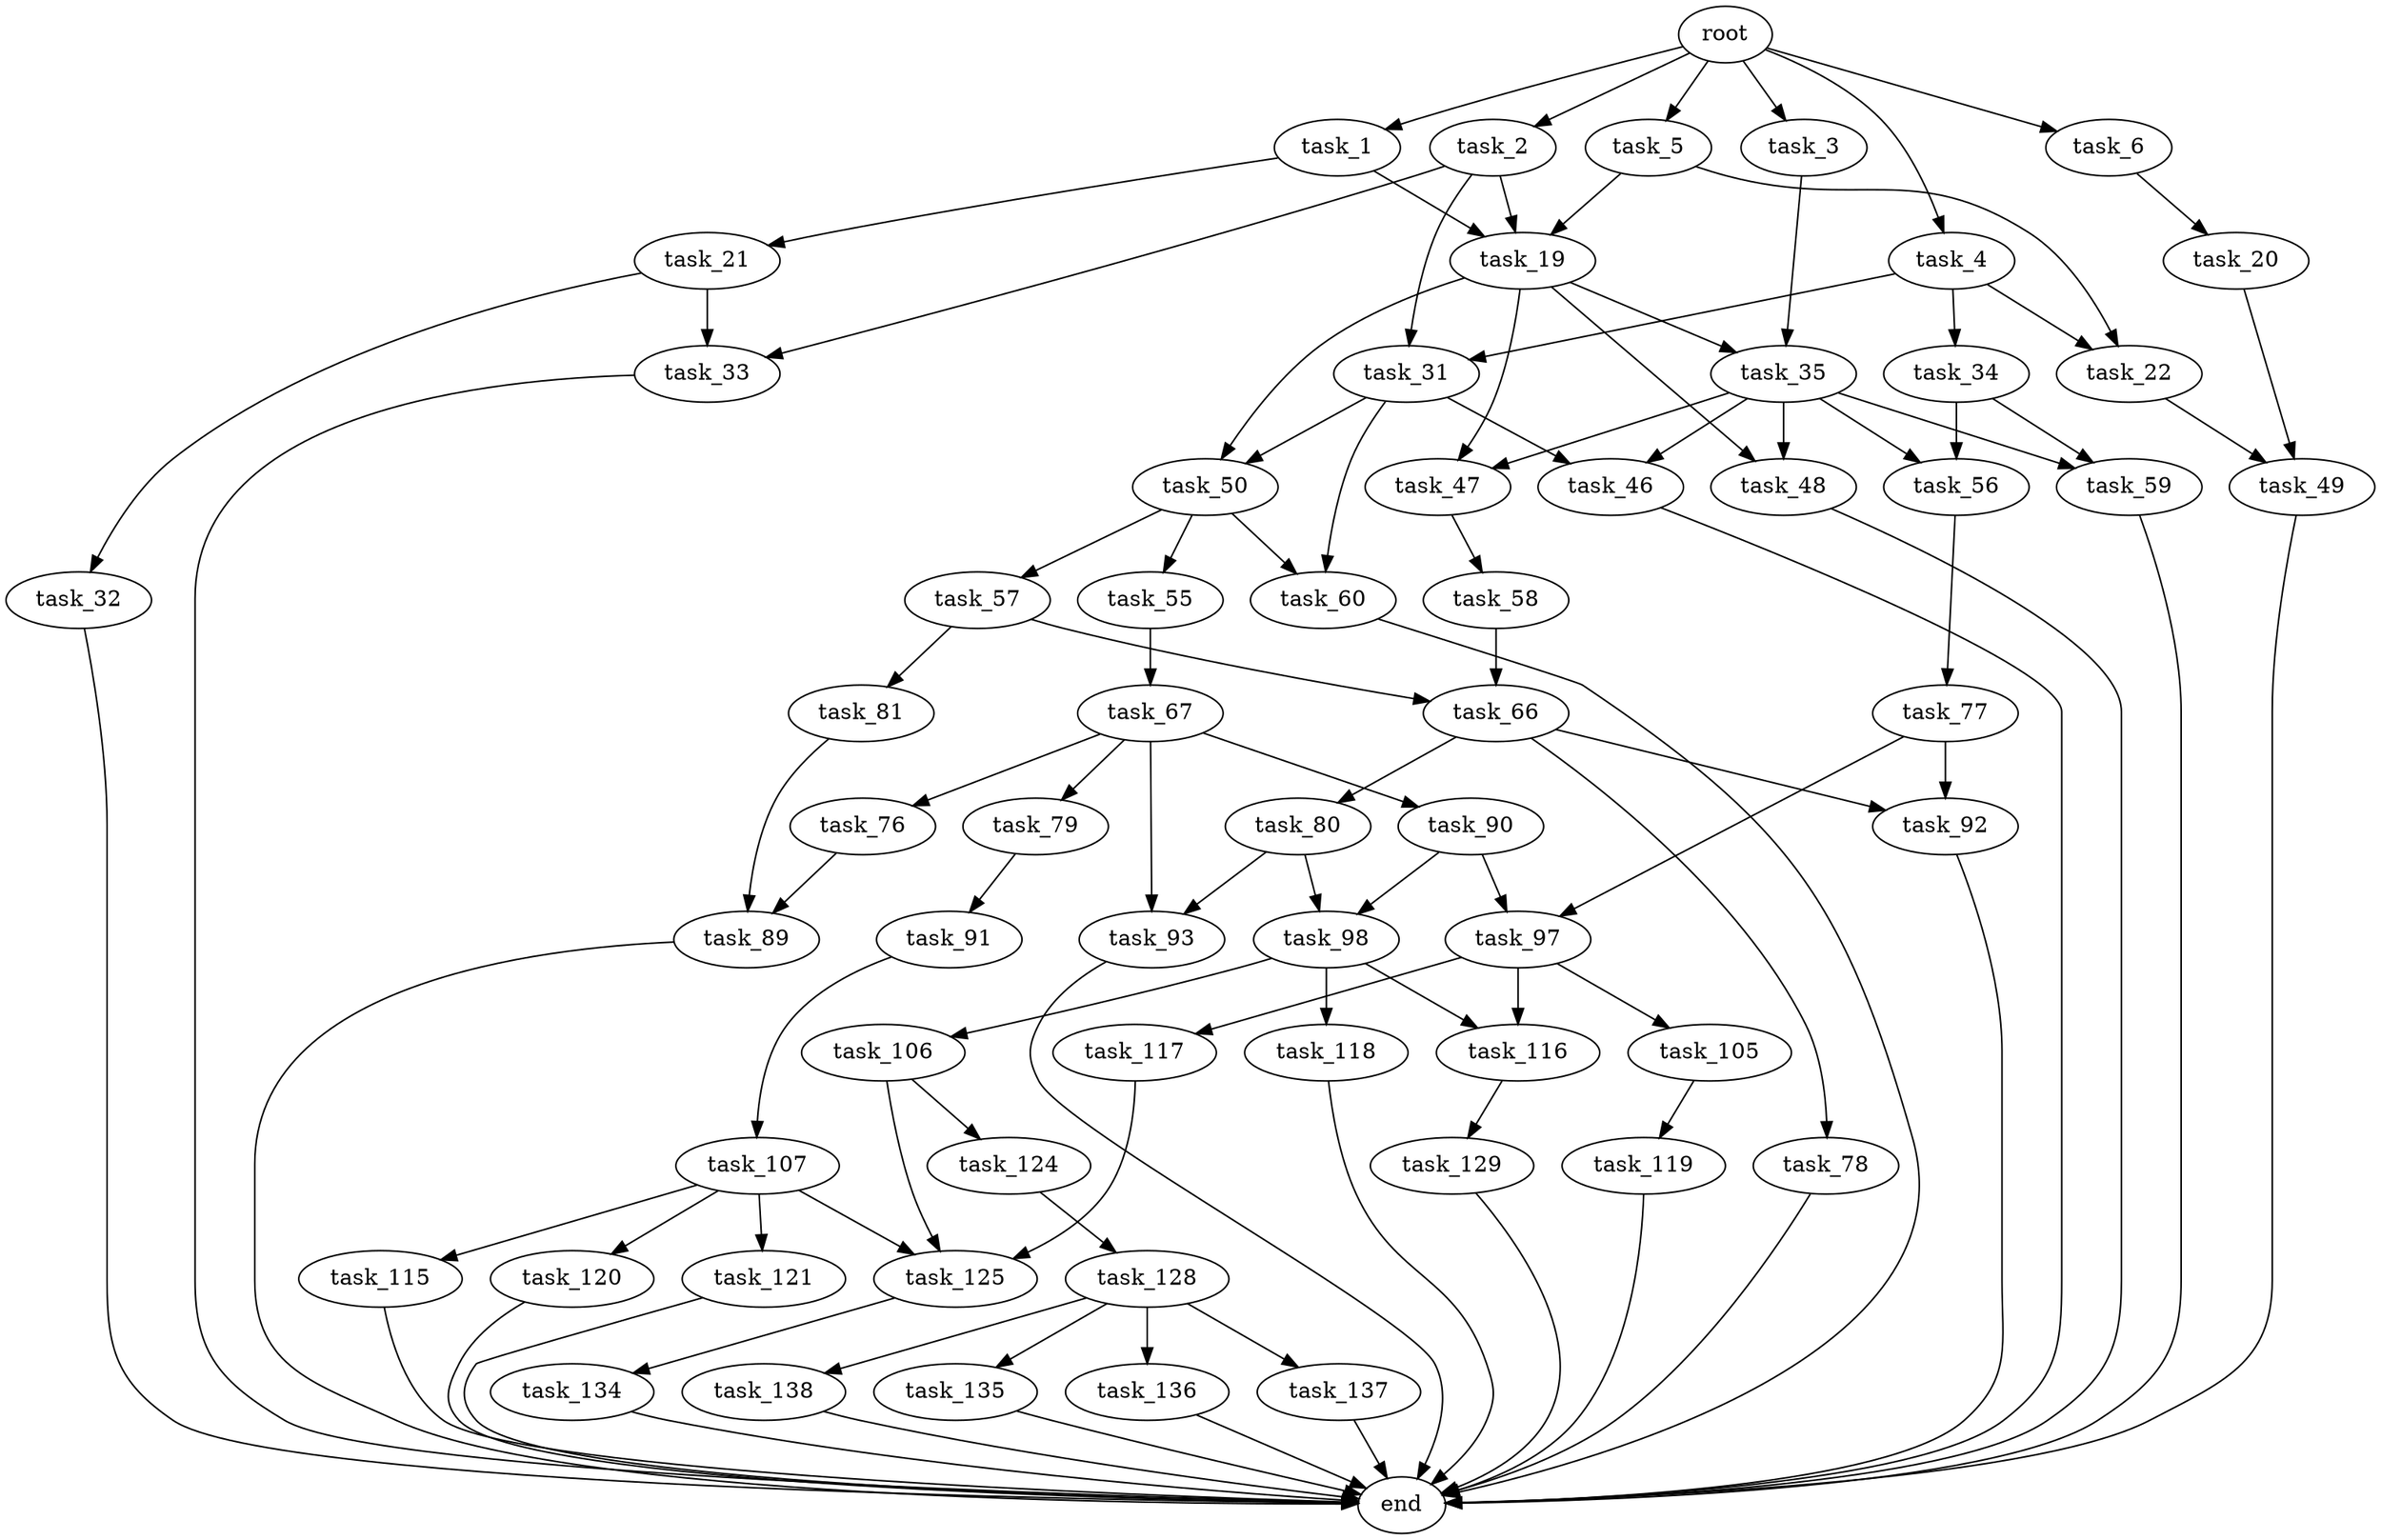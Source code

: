 digraph G {
  root [size="0.000000"];
  task_1 [size="8589934592.000000"];
  task_2 [size="861254306185.000000"];
  task_3 [size="1073741824000.000000"];
  task_4 [size="374402242980.000000"];
  task_5 [size="9422512831.000000"];
  task_6 [size="782757789696.000000"];
  task_19 [size="368293445632.000000"];
  task_20 [size="19484395820.000000"];
  task_21 [size="782757789696.000000"];
  task_22 [size="8346982420.000000"];
  task_31 [size="325475706466.000000"];
  task_32 [size="2771062218.000000"];
  task_33 [size="351744197267.000000"];
  task_34 [size="5086727448.000000"];
  task_35 [size="8589934592.000000"];
  task_46 [size="58761330060.000000"];
  task_47 [size="1321512490512.000000"];
  task_48 [size="166148851349.000000"];
  task_49 [size="1353308332835.000000"];
  task_50 [size="85900482242.000000"];
  task_55 [size="1763146800.000000"];
  task_56 [size="9962974493.000000"];
  task_57 [size="368293445632.000000"];
  task_58 [size="7653022861.000000"];
  task_59 [size="3218162390.000000"];
  task_60 [size="68719476736.000000"];
  task_66 [size="36888450691.000000"];
  task_67 [size="3903532378.000000"];
  task_76 [size="8589934592.000000"];
  task_77 [size="1073741824000.000000"];
  task_78 [size="861419788417.000000"];
  task_79 [size="591495717.000000"];
  task_80 [size="814904773333.000000"];
  task_81 [size="231928233984.000000"];
  task_89 [size="525809702203.000000"];
  task_90 [size="2302248894.000000"];
  task_91 [size="1073741824000.000000"];
  task_92 [size="134217728000.000000"];
  task_93 [size="5463284418.000000"];
  task_97 [size="348991993202.000000"];
  task_98 [size="5874217354.000000"];
  task_105 [size="17017662375.000000"];
  task_106 [size="8589934592.000000"];
  task_107 [size="231928233984.000000"];
  task_115 [size="28991029248.000000"];
  task_116 [size="407941421499.000000"];
  task_117 [size="782757789696.000000"];
  task_118 [size="253886577104.000000"];
  task_119 [size="782757789696.000000"];
  task_120 [size="231928233984.000000"];
  task_121 [size="9379484088.000000"];
  task_124 [size="68719476736.000000"];
  task_125 [size="68719476736.000000"];
  task_128 [size="15088428178.000000"];
  task_129 [size="2379565276.000000"];
  task_134 [size="99897648055.000000"];
  task_135 [size="22851542781.000000"];
  task_136 [size="134217728000.000000"];
  task_137 [size="18628683714.000000"];
  task_138 [size="28824107537.000000"];
  end [size="0.000000"];

  root -> task_1 [size="1.000000"];
  root -> task_2 [size="1.000000"];
  root -> task_3 [size="1.000000"];
  root -> task_4 [size="1.000000"];
  root -> task_5 [size="1.000000"];
  root -> task_6 [size="1.000000"];
  task_1 -> task_19 [size="33554432.000000"];
  task_1 -> task_21 [size="33554432.000000"];
  task_2 -> task_19 [size="536870912.000000"];
  task_2 -> task_31 [size="536870912.000000"];
  task_2 -> task_33 [size="536870912.000000"];
  task_3 -> task_35 [size="838860800.000000"];
  task_4 -> task_22 [size="301989888.000000"];
  task_4 -> task_31 [size="301989888.000000"];
  task_4 -> task_34 [size="301989888.000000"];
  task_5 -> task_19 [size="411041792.000000"];
  task_5 -> task_22 [size="411041792.000000"];
  task_6 -> task_20 [size="679477248.000000"];
  task_19 -> task_35 [size="411041792.000000"];
  task_19 -> task_47 [size="411041792.000000"];
  task_19 -> task_48 [size="411041792.000000"];
  task_19 -> task_50 [size="411041792.000000"];
  task_20 -> task_49 [size="679477248.000000"];
  task_21 -> task_32 [size="679477248.000000"];
  task_21 -> task_33 [size="679477248.000000"];
  task_22 -> task_49 [size="33554432.000000"];
  task_31 -> task_46 [size="209715200.000000"];
  task_31 -> task_50 [size="209715200.000000"];
  task_31 -> task_60 [size="209715200.000000"];
  task_32 -> end [size="1.000000"];
  task_33 -> end [size="1.000000"];
  task_34 -> task_56 [size="301989888.000000"];
  task_34 -> task_59 [size="301989888.000000"];
  task_35 -> task_46 [size="33554432.000000"];
  task_35 -> task_47 [size="33554432.000000"];
  task_35 -> task_48 [size="33554432.000000"];
  task_35 -> task_56 [size="33554432.000000"];
  task_35 -> task_59 [size="33554432.000000"];
  task_46 -> end [size="1.000000"];
  task_47 -> task_58 [size="838860800.000000"];
  task_48 -> end [size="1.000000"];
  task_49 -> end [size="1.000000"];
  task_50 -> task_55 [size="134217728.000000"];
  task_50 -> task_57 [size="134217728.000000"];
  task_50 -> task_60 [size="134217728.000000"];
  task_55 -> task_67 [size="33554432.000000"];
  task_56 -> task_77 [size="679477248.000000"];
  task_57 -> task_66 [size="411041792.000000"];
  task_57 -> task_81 [size="411041792.000000"];
  task_58 -> task_66 [size="301989888.000000"];
  task_59 -> end [size="1.000000"];
  task_60 -> end [size="1.000000"];
  task_66 -> task_78 [size="679477248.000000"];
  task_66 -> task_80 [size="679477248.000000"];
  task_66 -> task_92 [size="679477248.000000"];
  task_67 -> task_76 [size="209715200.000000"];
  task_67 -> task_79 [size="209715200.000000"];
  task_67 -> task_90 [size="209715200.000000"];
  task_67 -> task_93 [size="209715200.000000"];
  task_76 -> task_89 [size="33554432.000000"];
  task_77 -> task_92 [size="838860800.000000"];
  task_77 -> task_97 [size="838860800.000000"];
  task_78 -> end [size="1.000000"];
  task_79 -> task_91 [size="33554432.000000"];
  task_80 -> task_93 [size="679477248.000000"];
  task_80 -> task_98 [size="679477248.000000"];
  task_81 -> task_89 [size="301989888.000000"];
  task_89 -> end [size="1.000000"];
  task_90 -> task_97 [size="134217728.000000"];
  task_90 -> task_98 [size="134217728.000000"];
  task_91 -> task_107 [size="838860800.000000"];
  task_92 -> end [size="1.000000"];
  task_93 -> end [size="1.000000"];
  task_97 -> task_105 [size="536870912.000000"];
  task_97 -> task_116 [size="536870912.000000"];
  task_97 -> task_117 [size="536870912.000000"];
  task_98 -> task_106 [size="536870912.000000"];
  task_98 -> task_116 [size="536870912.000000"];
  task_98 -> task_118 [size="536870912.000000"];
  task_105 -> task_119 [size="679477248.000000"];
  task_106 -> task_124 [size="33554432.000000"];
  task_106 -> task_125 [size="33554432.000000"];
  task_107 -> task_115 [size="301989888.000000"];
  task_107 -> task_120 [size="301989888.000000"];
  task_107 -> task_121 [size="301989888.000000"];
  task_107 -> task_125 [size="301989888.000000"];
  task_115 -> end [size="1.000000"];
  task_116 -> task_129 [size="301989888.000000"];
  task_117 -> task_125 [size="679477248.000000"];
  task_118 -> end [size="1.000000"];
  task_119 -> end [size="1.000000"];
  task_120 -> end [size="1.000000"];
  task_121 -> end [size="1.000000"];
  task_124 -> task_128 [size="134217728.000000"];
  task_125 -> task_134 [size="134217728.000000"];
  task_128 -> task_135 [size="536870912.000000"];
  task_128 -> task_136 [size="536870912.000000"];
  task_128 -> task_137 [size="536870912.000000"];
  task_128 -> task_138 [size="536870912.000000"];
  task_129 -> end [size="1.000000"];
  task_134 -> end [size="1.000000"];
  task_135 -> end [size="1.000000"];
  task_136 -> end [size="1.000000"];
  task_137 -> end [size="1.000000"];
  task_138 -> end [size="1.000000"];
}
